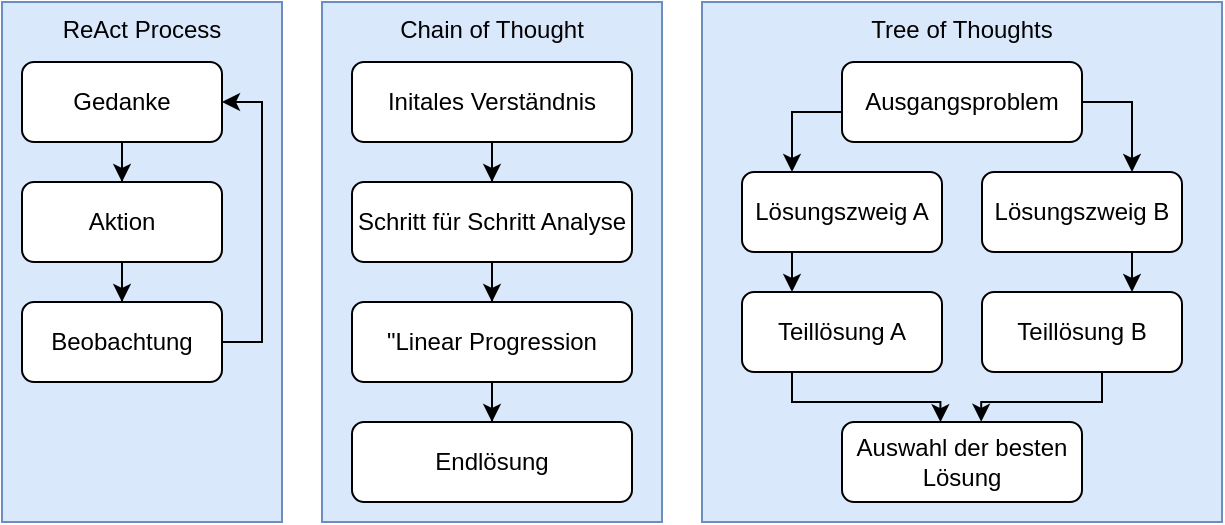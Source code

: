 <mxfile version="28.0.7">
  <diagram name="Seite-1" id="suiv0JF9SFUJCQgDXUxp">
    <mxGraphModel dx="1181" dy="651" grid="1" gridSize="10" guides="1" tooltips="1" connect="1" arrows="1" fold="1" page="1" pageScale="1" pageWidth="827" pageHeight="1169" math="0" shadow="0">
      <root>
        <mxCell id="0" />
        <mxCell id="1" parent="0" />
        <mxCell id="-H_6GBcae2Xrv3grJv15-40" value="Tree of Thoughts" style="rounded=0;whiteSpace=wrap;html=1;fillColor=#dae8fc;strokeColor=#6c8ebf;verticalAlign=top;" vertex="1" parent="1">
          <mxGeometry x="480" y="550" width="260" height="260" as="geometry" />
        </mxCell>
        <mxCell id="-H_6GBcae2Xrv3grJv15-33" value="Chain of Thought" style="rounded=0;whiteSpace=wrap;html=1;fillColor=#dae8fc;strokeColor=#6c8ebf;verticalAlign=top;" vertex="1" parent="1">
          <mxGeometry x="290" y="550" width="170" height="260" as="geometry" />
        </mxCell>
        <mxCell id="-H_6GBcae2Xrv3grJv15-1" value="ReAct Process" style="rounded=0;whiteSpace=wrap;html=1;fillColor=#dae8fc;strokeColor=#6c8ebf;verticalAlign=top;" vertex="1" parent="1">
          <mxGeometry x="130" y="550" width="140" height="260" as="geometry" />
        </mxCell>
        <mxCell id="-H_6GBcae2Xrv3grJv15-8" style="edgeStyle=orthogonalEdgeStyle;rounded=0;orthogonalLoop=1;jettySize=auto;html=1;entryX=0.5;entryY=0;entryDx=0;entryDy=0;" edge="1" parent="1" source="-H_6GBcae2Xrv3grJv15-5" target="-H_6GBcae2Xrv3grJv15-6">
          <mxGeometry relative="1" as="geometry" />
        </mxCell>
        <mxCell id="-H_6GBcae2Xrv3grJv15-5" value="Gedanke" style="rounded=1;whiteSpace=wrap;html=1;" vertex="1" parent="1">
          <mxGeometry x="140" y="580" width="100" height="40" as="geometry" />
        </mxCell>
        <mxCell id="-H_6GBcae2Xrv3grJv15-10" style="edgeStyle=orthogonalEdgeStyle;rounded=0;orthogonalLoop=1;jettySize=auto;html=1;entryX=0.5;entryY=0;entryDx=0;entryDy=0;" edge="1" parent="1" source="-H_6GBcae2Xrv3grJv15-6" target="-H_6GBcae2Xrv3grJv15-7">
          <mxGeometry relative="1" as="geometry" />
        </mxCell>
        <mxCell id="-H_6GBcae2Xrv3grJv15-6" value="Aktion" style="rounded=1;whiteSpace=wrap;html=1;" vertex="1" parent="1">
          <mxGeometry x="140" y="640" width="100" height="40" as="geometry" />
        </mxCell>
        <mxCell id="-H_6GBcae2Xrv3grJv15-11" style="edgeStyle=orthogonalEdgeStyle;rounded=0;orthogonalLoop=1;jettySize=auto;html=1;entryX=1;entryY=0.5;entryDx=0;entryDy=0;" edge="1" parent="1" source="-H_6GBcae2Xrv3grJv15-7" target="-H_6GBcae2Xrv3grJv15-5">
          <mxGeometry relative="1" as="geometry">
            <Array as="points">
              <mxPoint x="260" y="720" />
              <mxPoint x="260" y="600" />
            </Array>
          </mxGeometry>
        </mxCell>
        <mxCell id="-H_6GBcae2Xrv3grJv15-7" value="Beobachtung" style="rounded=1;whiteSpace=wrap;html=1;" vertex="1" parent="1">
          <mxGeometry x="140" y="700" width="100" height="40" as="geometry" />
        </mxCell>
        <mxCell id="-H_6GBcae2Xrv3grJv15-13" value="Endlösung" style="rounded=1;whiteSpace=wrap;html=1;" vertex="1" parent="1">
          <mxGeometry x="305" y="760" width="140" height="40" as="geometry" />
        </mxCell>
        <mxCell id="-H_6GBcae2Xrv3grJv15-14" style="edgeStyle=orthogonalEdgeStyle;rounded=0;orthogonalLoop=1;jettySize=auto;html=1;entryX=0.5;entryY=0;entryDx=0;entryDy=0;" edge="1" parent="1" source="-H_6GBcae2Xrv3grJv15-15" target="-H_6GBcae2Xrv3grJv15-17">
          <mxGeometry relative="1" as="geometry" />
        </mxCell>
        <mxCell id="-H_6GBcae2Xrv3grJv15-15" value="Initales Verständnis" style="rounded=1;whiteSpace=wrap;html=1;" vertex="1" parent="1">
          <mxGeometry x="305" y="580" width="140" height="40" as="geometry" />
        </mxCell>
        <mxCell id="-H_6GBcae2Xrv3grJv15-20" style="edgeStyle=orthogonalEdgeStyle;rounded=0;orthogonalLoop=1;jettySize=auto;html=1;" edge="1" parent="1" source="-H_6GBcae2Xrv3grJv15-17" target="-H_6GBcae2Xrv3grJv15-18">
          <mxGeometry relative="1" as="geometry" />
        </mxCell>
        <mxCell id="-H_6GBcae2Xrv3grJv15-17" value="Schritt für Schritt Analyse" style="rounded=1;whiteSpace=wrap;html=1;" vertex="1" parent="1">
          <mxGeometry x="305" y="640" width="140" height="40" as="geometry" />
        </mxCell>
        <mxCell id="-H_6GBcae2Xrv3grJv15-19" style="edgeStyle=orthogonalEdgeStyle;rounded=0;orthogonalLoop=1;jettySize=auto;html=1;entryX=0.5;entryY=0;entryDx=0;entryDy=0;" edge="1" parent="1" source="-H_6GBcae2Xrv3grJv15-18" target="-H_6GBcae2Xrv3grJv15-13">
          <mxGeometry relative="1" as="geometry" />
        </mxCell>
        <mxCell id="-H_6GBcae2Xrv3grJv15-18" value="&quot;Linear Progression" style="rounded=1;whiteSpace=wrap;html=1;" vertex="1" parent="1">
          <mxGeometry x="305" y="700" width="140" height="40" as="geometry" />
        </mxCell>
        <mxCell id="-H_6GBcae2Xrv3grJv15-21" value="Auswahl der besten Lösung" style="rounded=1;whiteSpace=wrap;html=1;" vertex="1" parent="1">
          <mxGeometry x="550" y="760" width="120" height="40" as="geometry" />
        </mxCell>
        <mxCell id="-H_6GBcae2Xrv3grJv15-22" style="edgeStyle=orthogonalEdgeStyle;rounded=0;orthogonalLoop=1;jettySize=auto;html=1;entryX=0.25;entryY=0;entryDx=0;entryDy=0;exitX=0;exitY=0.5;exitDx=0;exitDy=0;" edge="1" parent="1" source="-H_6GBcae2Xrv3grJv15-23" target="-H_6GBcae2Xrv3grJv15-25">
          <mxGeometry relative="1" as="geometry">
            <Array as="points">
              <mxPoint x="550" y="605" />
              <mxPoint x="525" y="605" />
            </Array>
          </mxGeometry>
        </mxCell>
        <mxCell id="-H_6GBcae2Xrv3grJv15-38" style="edgeStyle=orthogonalEdgeStyle;rounded=0;orthogonalLoop=1;jettySize=auto;html=1;entryX=0.75;entryY=0;entryDx=0;entryDy=0;exitX=1;exitY=0.5;exitDx=0;exitDy=0;" edge="1" parent="1" source="-H_6GBcae2Xrv3grJv15-23" target="-H_6GBcae2Xrv3grJv15-28">
          <mxGeometry relative="1" as="geometry" />
        </mxCell>
        <mxCell id="-H_6GBcae2Xrv3grJv15-23" value="Ausgangsproblem" style="rounded=1;whiteSpace=wrap;html=1;" vertex="1" parent="1">
          <mxGeometry x="550" y="580" width="120" height="40" as="geometry" />
        </mxCell>
        <mxCell id="-H_6GBcae2Xrv3grJv15-24" style="edgeStyle=orthogonalEdgeStyle;rounded=0;orthogonalLoop=1;jettySize=auto;html=1;exitX=0.25;exitY=1;exitDx=0;exitDy=0;entryX=0.25;entryY=0;entryDx=0;entryDy=0;" edge="1" parent="1" source="-H_6GBcae2Xrv3grJv15-25" target="-H_6GBcae2Xrv3grJv15-27">
          <mxGeometry relative="1" as="geometry" />
        </mxCell>
        <mxCell id="-H_6GBcae2Xrv3grJv15-25" value="Lösungszweig A" style="rounded=1;whiteSpace=wrap;html=1;" vertex="1" parent="1">
          <mxGeometry x="500" y="635" width="100" height="40" as="geometry" />
        </mxCell>
        <mxCell id="-H_6GBcae2Xrv3grJv15-26" style="edgeStyle=orthogonalEdgeStyle;rounded=0;orthogonalLoop=1;jettySize=auto;html=1;entryX=0.41;entryY=0.002;entryDx=0;entryDy=0;entryPerimeter=0;exitX=0.25;exitY=1;exitDx=0;exitDy=0;" edge="1" parent="1" source="-H_6GBcae2Xrv3grJv15-27" target="-H_6GBcae2Xrv3grJv15-21">
          <mxGeometry relative="1" as="geometry">
            <mxPoint x="729" y="770" as="targetPoint" />
            <Array as="points">
              <mxPoint x="525" y="750" />
              <mxPoint x="599" y="750" />
            </Array>
          </mxGeometry>
        </mxCell>
        <mxCell id="-H_6GBcae2Xrv3grJv15-27" value="Teillösung A" style="rounded=1;whiteSpace=wrap;html=1;" vertex="1" parent="1">
          <mxGeometry x="500" y="695" width="100" height="40" as="geometry" />
        </mxCell>
        <mxCell id="-H_6GBcae2Xrv3grJv15-30" style="edgeStyle=orthogonalEdgeStyle;rounded=0;orthogonalLoop=1;jettySize=auto;html=1;entryX=0.75;entryY=0;entryDx=0;entryDy=0;exitX=0.75;exitY=1;exitDx=0;exitDy=0;" edge="1" parent="1" source="-H_6GBcae2Xrv3grJv15-28" target="-H_6GBcae2Xrv3grJv15-29">
          <mxGeometry relative="1" as="geometry">
            <Array as="points">
              <mxPoint x="695" y="690" />
              <mxPoint x="695" y="690" />
            </Array>
          </mxGeometry>
        </mxCell>
        <mxCell id="-H_6GBcae2Xrv3grJv15-28" value="Lösungszweig B" style="rounded=1;whiteSpace=wrap;html=1;" vertex="1" parent="1">
          <mxGeometry x="620" y="635" width="100" height="40" as="geometry" />
        </mxCell>
        <mxCell id="-H_6GBcae2Xrv3grJv15-29" value="Teillösung B" style="rounded=1;whiteSpace=wrap;html=1;" vertex="1" parent="1">
          <mxGeometry x="620" y="695" width="100" height="40" as="geometry" />
        </mxCell>
        <mxCell id="-H_6GBcae2Xrv3grJv15-39" style="edgeStyle=orthogonalEdgeStyle;rounded=0;orthogonalLoop=1;jettySize=auto;html=1;entryX=0.58;entryY=-0.003;entryDx=0;entryDy=0;entryPerimeter=0;" edge="1" parent="1" source="-H_6GBcae2Xrv3grJv15-29" target="-H_6GBcae2Xrv3grJv15-21">
          <mxGeometry relative="1" as="geometry">
            <Array as="points">
              <mxPoint x="680" y="750" />
              <mxPoint x="620" y="750" />
            </Array>
          </mxGeometry>
        </mxCell>
      </root>
    </mxGraphModel>
  </diagram>
</mxfile>
